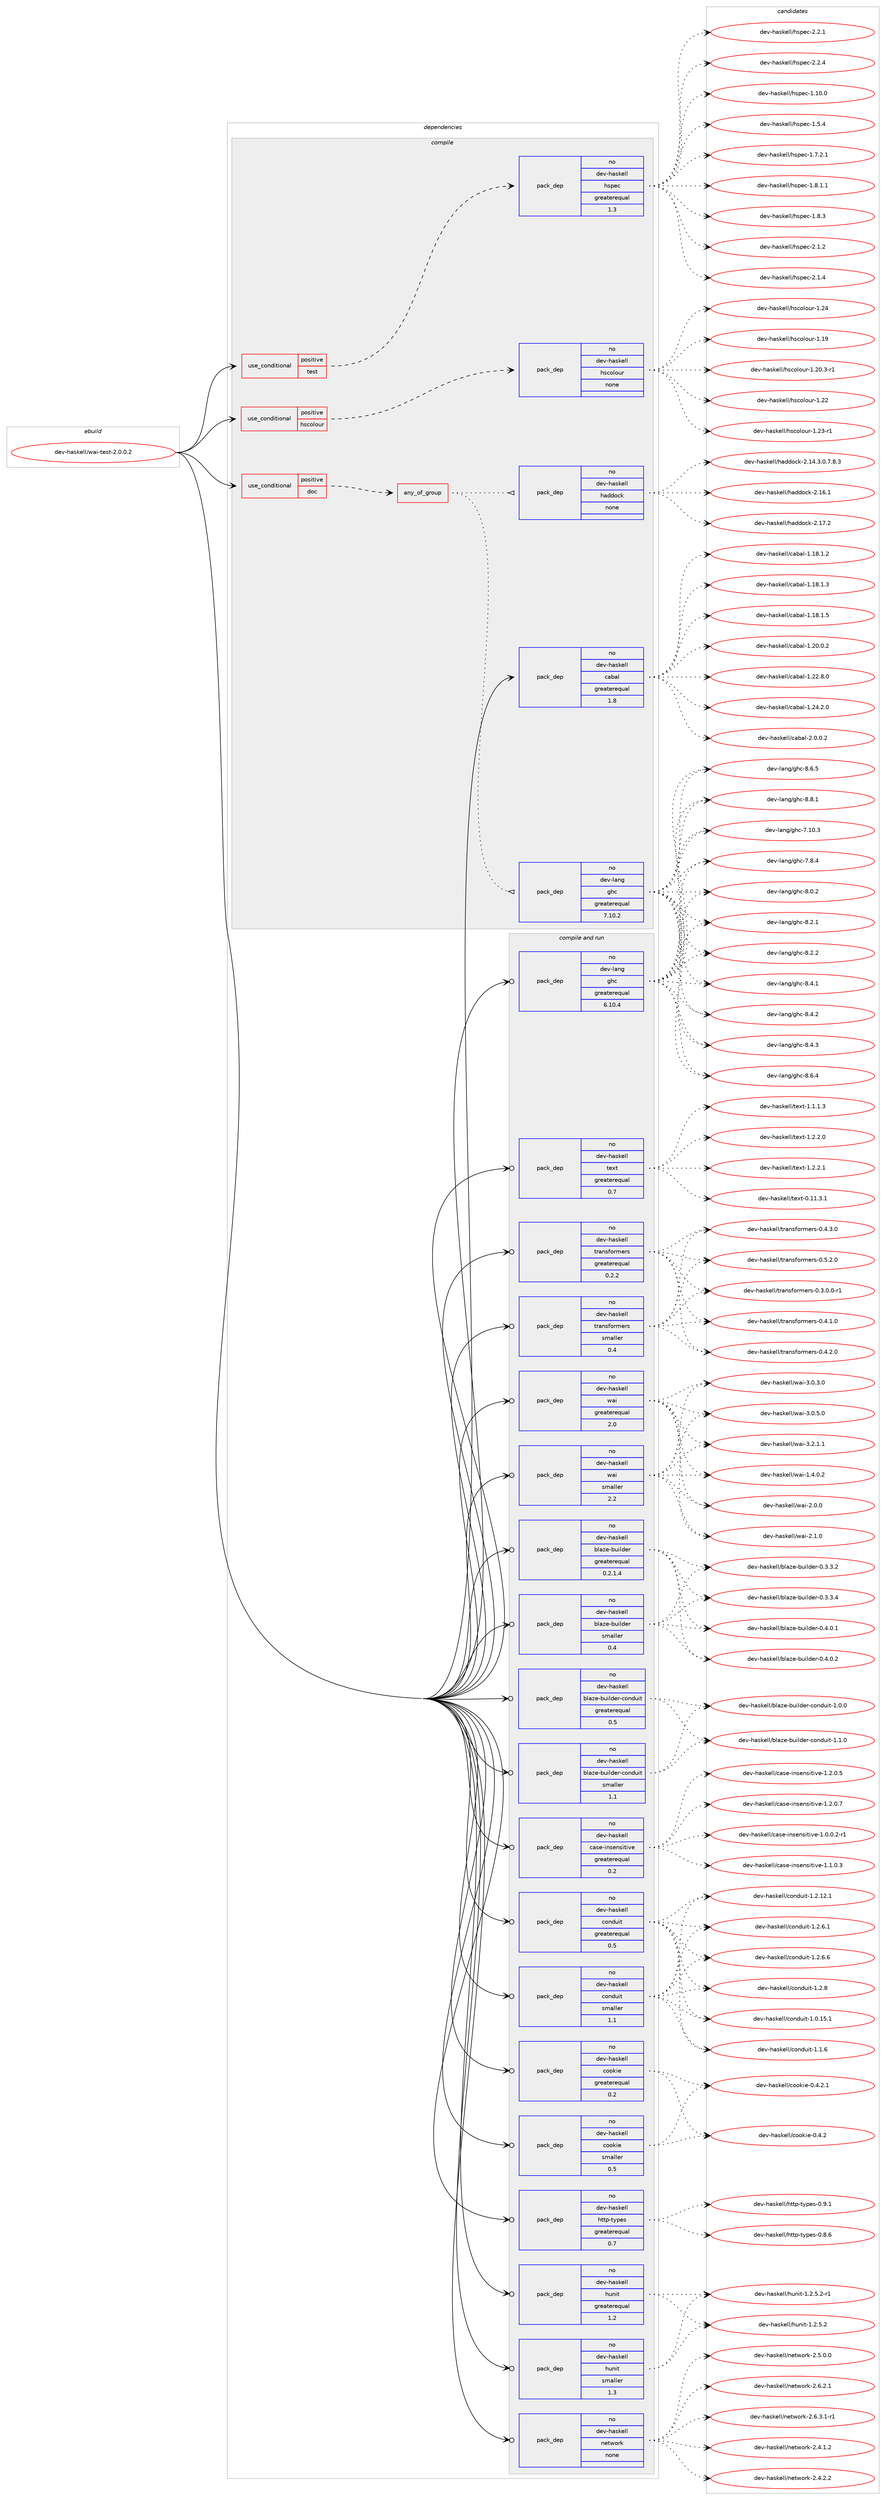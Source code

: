 digraph prolog {

# *************
# Graph options
# *************

newrank=true;
concentrate=true;
compound=true;
graph [rankdir=LR,fontname=Helvetica,fontsize=10,ranksep=1.5];#, ranksep=2.5, nodesep=0.2];
edge  [arrowhead=vee];
node  [fontname=Helvetica,fontsize=10];

# **********
# The ebuild
# **********

subgraph cluster_leftcol {
color=gray;
rank=same;
label=<<i>ebuild</i>>;
id [label="dev-haskell/wai-test-2.0.0.2", color=red, width=4, href="../dev-haskell/wai-test-2.0.0.2.svg"];
}

# ****************
# The dependencies
# ****************

subgraph cluster_midcol {
color=gray;
label=<<i>dependencies</i>>;
subgraph cluster_compile {
fillcolor="#eeeeee";
style=filled;
label=<<i>compile</i>>;
subgraph cond128162 {
dependency547625 [label=<<TABLE BORDER="0" CELLBORDER="1" CELLSPACING="0" CELLPADDING="4"><TR><TD ROWSPAN="3" CELLPADDING="10">use_conditional</TD></TR><TR><TD>positive</TD></TR><TR><TD>doc</TD></TR></TABLE>>, shape=none, color=red];
subgraph any10709 {
dependency547626 [label=<<TABLE BORDER="0" CELLBORDER="1" CELLSPACING="0" CELLPADDING="4"><TR><TD CELLPADDING="10">any_of_group</TD></TR></TABLE>>, shape=none, color=red];subgraph pack408397 {
dependency547627 [label=<<TABLE BORDER="0" CELLBORDER="1" CELLSPACING="0" CELLPADDING="4" WIDTH="220"><TR><TD ROWSPAN="6" CELLPADDING="30">pack_dep</TD></TR><TR><TD WIDTH="110">no</TD></TR><TR><TD>dev-haskell</TD></TR><TR><TD>haddock</TD></TR><TR><TD>none</TD></TR><TR><TD></TD></TR></TABLE>>, shape=none, color=blue];
}
dependency547626:e -> dependency547627:w [weight=20,style="dotted",arrowhead="oinv"];
subgraph pack408398 {
dependency547628 [label=<<TABLE BORDER="0" CELLBORDER="1" CELLSPACING="0" CELLPADDING="4" WIDTH="220"><TR><TD ROWSPAN="6" CELLPADDING="30">pack_dep</TD></TR><TR><TD WIDTH="110">no</TD></TR><TR><TD>dev-lang</TD></TR><TR><TD>ghc</TD></TR><TR><TD>greaterequal</TD></TR><TR><TD>7.10.2</TD></TR></TABLE>>, shape=none, color=blue];
}
dependency547626:e -> dependency547628:w [weight=20,style="dotted",arrowhead="oinv"];
}
dependency547625:e -> dependency547626:w [weight=20,style="dashed",arrowhead="vee"];
}
id:e -> dependency547625:w [weight=20,style="solid",arrowhead="vee"];
subgraph cond128163 {
dependency547629 [label=<<TABLE BORDER="0" CELLBORDER="1" CELLSPACING="0" CELLPADDING="4"><TR><TD ROWSPAN="3" CELLPADDING="10">use_conditional</TD></TR><TR><TD>positive</TD></TR><TR><TD>hscolour</TD></TR></TABLE>>, shape=none, color=red];
subgraph pack408399 {
dependency547630 [label=<<TABLE BORDER="0" CELLBORDER="1" CELLSPACING="0" CELLPADDING="4" WIDTH="220"><TR><TD ROWSPAN="6" CELLPADDING="30">pack_dep</TD></TR><TR><TD WIDTH="110">no</TD></TR><TR><TD>dev-haskell</TD></TR><TR><TD>hscolour</TD></TR><TR><TD>none</TD></TR><TR><TD></TD></TR></TABLE>>, shape=none, color=blue];
}
dependency547629:e -> dependency547630:w [weight=20,style="dashed",arrowhead="vee"];
}
id:e -> dependency547629:w [weight=20,style="solid",arrowhead="vee"];
subgraph cond128164 {
dependency547631 [label=<<TABLE BORDER="0" CELLBORDER="1" CELLSPACING="0" CELLPADDING="4"><TR><TD ROWSPAN="3" CELLPADDING="10">use_conditional</TD></TR><TR><TD>positive</TD></TR><TR><TD>test</TD></TR></TABLE>>, shape=none, color=red];
subgraph pack408400 {
dependency547632 [label=<<TABLE BORDER="0" CELLBORDER="1" CELLSPACING="0" CELLPADDING="4" WIDTH="220"><TR><TD ROWSPAN="6" CELLPADDING="30">pack_dep</TD></TR><TR><TD WIDTH="110">no</TD></TR><TR><TD>dev-haskell</TD></TR><TR><TD>hspec</TD></TR><TR><TD>greaterequal</TD></TR><TR><TD>1.3</TD></TR></TABLE>>, shape=none, color=blue];
}
dependency547631:e -> dependency547632:w [weight=20,style="dashed",arrowhead="vee"];
}
id:e -> dependency547631:w [weight=20,style="solid",arrowhead="vee"];
subgraph pack408401 {
dependency547633 [label=<<TABLE BORDER="0" CELLBORDER="1" CELLSPACING="0" CELLPADDING="4" WIDTH="220"><TR><TD ROWSPAN="6" CELLPADDING="30">pack_dep</TD></TR><TR><TD WIDTH="110">no</TD></TR><TR><TD>dev-haskell</TD></TR><TR><TD>cabal</TD></TR><TR><TD>greaterequal</TD></TR><TR><TD>1.8</TD></TR></TABLE>>, shape=none, color=blue];
}
id:e -> dependency547633:w [weight=20,style="solid",arrowhead="vee"];
}
subgraph cluster_compileandrun {
fillcolor="#eeeeee";
style=filled;
label=<<i>compile and run</i>>;
subgraph pack408402 {
dependency547634 [label=<<TABLE BORDER="0" CELLBORDER="1" CELLSPACING="0" CELLPADDING="4" WIDTH="220"><TR><TD ROWSPAN="6" CELLPADDING="30">pack_dep</TD></TR><TR><TD WIDTH="110">no</TD></TR><TR><TD>dev-haskell</TD></TR><TR><TD>blaze-builder</TD></TR><TR><TD>greaterequal</TD></TR><TR><TD>0.2.1.4</TD></TR></TABLE>>, shape=none, color=blue];
}
id:e -> dependency547634:w [weight=20,style="solid",arrowhead="odotvee"];
subgraph pack408403 {
dependency547635 [label=<<TABLE BORDER="0" CELLBORDER="1" CELLSPACING="0" CELLPADDING="4" WIDTH="220"><TR><TD ROWSPAN="6" CELLPADDING="30">pack_dep</TD></TR><TR><TD WIDTH="110">no</TD></TR><TR><TD>dev-haskell</TD></TR><TR><TD>blaze-builder</TD></TR><TR><TD>smaller</TD></TR><TR><TD>0.4</TD></TR></TABLE>>, shape=none, color=blue];
}
id:e -> dependency547635:w [weight=20,style="solid",arrowhead="odotvee"];
subgraph pack408404 {
dependency547636 [label=<<TABLE BORDER="0" CELLBORDER="1" CELLSPACING="0" CELLPADDING="4" WIDTH="220"><TR><TD ROWSPAN="6" CELLPADDING="30">pack_dep</TD></TR><TR><TD WIDTH="110">no</TD></TR><TR><TD>dev-haskell</TD></TR><TR><TD>blaze-builder-conduit</TD></TR><TR><TD>greaterequal</TD></TR><TR><TD>0.5</TD></TR></TABLE>>, shape=none, color=blue];
}
id:e -> dependency547636:w [weight=20,style="solid",arrowhead="odotvee"];
subgraph pack408405 {
dependency547637 [label=<<TABLE BORDER="0" CELLBORDER="1" CELLSPACING="0" CELLPADDING="4" WIDTH="220"><TR><TD ROWSPAN="6" CELLPADDING="30">pack_dep</TD></TR><TR><TD WIDTH="110">no</TD></TR><TR><TD>dev-haskell</TD></TR><TR><TD>blaze-builder-conduit</TD></TR><TR><TD>smaller</TD></TR><TR><TD>1.1</TD></TR></TABLE>>, shape=none, color=blue];
}
id:e -> dependency547637:w [weight=20,style="solid",arrowhead="odotvee"];
subgraph pack408406 {
dependency547638 [label=<<TABLE BORDER="0" CELLBORDER="1" CELLSPACING="0" CELLPADDING="4" WIDTH="220"><TR><TD ROWSPAN="6" CELLPADDING="30">pack_dep</TD></TR><TR><TD WIDTH="110">no</TD></TR><TR><TD>dev-haskell</TD></TR><TR><TD>case-insensitive</TD></TR><TR><TD>greaterequal</TD></TR><TR><TD>0.2</TD></TR></TABLE>>, shape=none, color=blue];
}
id:e -> dependency547638:w [weight=20,style="solid",arrowhead="odotvee"];
subgraph pack408407 {
dependency547639 [label=<<TABLE BORDER="0" CELLBORDER="1" CELLSPACING="0" CELLPADDING="4" WIDTH="220"><TR><TD ROWSPAN="6" CELLPADDING="30">pack_dep</TD></TR><TR><TD WIDTH="110">no</TD></TR><TR><TD>dev-haskell</TD></TR><TR><TD>conduit</TD></TR><TR><TD>greaterequal</TD></TR><TR><TD>0.5</TD></TR></TABLE>>, shape=none, color=blue];
}
id:e -> dependency547639:w [weight=20,style="solid",arrowhead="odotvee"];
subgraph pack408408 {
dependency547640 [label=<<TABLE BORDER="0" CELLBORDER="1" CELLSPACING="0" CELLPADDING="4" WIDTH="220"><TR><TD ROWSPAN="6" CELLPADDING="30">pack_dep</TD></TR><TR><TD WIDTH="110">no</TD></TR><TR><TD>dev-haskell</TD></TR><TR><TD>conduit</TD></TR><TR><TD>smaller</TD></TR><TR><TD>1.1</TD></TR></TABLE>>, shape=none, color=blue];
}
id:e -> dependency547640:w [weight=20,style="solid",arrowhead="odotvee"];
subgraph pack408409 {
dependency547641 [label=<<TABLE BORDER="0" CELLBORDER="1" CELLSPACING="0" CELLPADDING="4" WIDTH="220"><TR><TD ROWSPAN="6" CELLPADDING="30">pack_dep</TD></TR><TR><TD WIDTH="110">no</TD></TR><TR><TD>dev-haskell</TD></TR><TR><TD>cookie</TD></TR><TR><TD>greaterequal</TD></TR><TR><TD>0.2</TD></TR></TABLE>>, shape=none, color=blue];
}
id:e -> dependency547641:w [weight=20,style="solid",arrowhead="odotvee"];
subgraph pack408410 {
dependency547642 [label=<<TABLE BORDER="0" CELLBORDER="1" CELLSPACING="0" CELLPADDING="4" WIDTH="220"><TR><TD ROWSPAN="6" CELLPADDING="30">pack_dep</TD></TR><TR><TD WIDTH="110">no</TD></TR><TR><TD>dev-haskell</TD></TR><TR><TD>cookie</TD></TR><TR><TD>smaller</TD></TR><TR><TD>0.5</TD></TR></TABLE>>, shape=none, color=blue];
}
id:e -> dependency547642:w [weight=20,style="solid",arrowhead="odotvee"];
subgraph pack408411 {
dependency547643 [label=<<TABLE BORDER="0" CELLBORDER="1" CELLSPACING="0" CELLPADDING="4" WIDTH="220"><TR><TD ROWSPAN="6" CELLPADDING="30">pack_dep</TD></TR><TR><TD WIDTH="110">no</TD></TR><TR><TD>dev-haskell</TD></TR><TR><TD>http-types</TD></TR><TR><TD>greaterequal</TD></TR><TR><TD>0.7</TD></TR></TABLE>>, shape=none, color=blue];
}
id:e -> dependency547643:w [weight=20,style="solid",arrowhead="odotvee"];
subgraph pack408412 {
dependency547644 [label=<<TABLE BORDER="0" CELLBORDER="1" CELLSPACING="0" CELLPADDING="4" WIDTH="220"><TR><TD ROWSPAN="6" CELLPADDING="30">pack_dep</TD></TR><TR><TD WIDTH="110">no</TD></TR><TR><TD>dev-haskell</TD></TR><TR><TD>hunit</TD></TR><TR><TD>greaterequal</TD></TR><TR><TD>1.2</TD></TR></TABLE>>, shape=none, color=blue];
}
id:e -> dependency547644:w [weight=20,style="solid",arrowhead="odotvee"];
subgraph pack408413 {
dependency547645 [label=<<TABLE BORDER="0" CELLBORDER="1" CELLSPACING="0" CELLPADDING="4" WIDTH="220"><TR><TD ROWSPAN="6" CELLPADDING="30">pack_dep</TD></TR><TR><TD WIDTH="110">no</TD></TR><TR><TD>dev-haskell</TD></TR><TR><TD>hunit</TD></TR><TR><TD>smaller</TD></TR><TR><TD>1.3</TD></TR></TABLE>>, shape=none, color=blue];
}
id:e -> dependency547645:w [weight=20,style="solid",arrowhead="odotvee"];
subgraph pack408414 {
dependency547646 [label=<<TABLE BORDER="0" CELLBORDER="1" CELLSPACING="0" CELLPADDING="4" WIDTH="220"><TR><TD ROWSPAN="6" CELLPADDING="30">pack_dep</TD></TR><TR><TD WIDTH="110">no</TD></TR><TR><TD>dev-haskell</TD></TR><TR><TD>network</TD></TR><TR><TD>none</TD></TR><TR><TD></TD></TR></TABLE>>, shape=none, color=blue];
}
id:e -> dependency547646:w [weight=20,style="solid",arrowhead="odotvee"];
subgraph pack408415 {
dependency547647 [label=<<TABLE BORDER="0" CELLBORDER="1" CELLSPACING="0" CELLPADDING="4" WIDTH="220"><TR><TD ROWSPAN="6" CELLPADDING="30">pack_dep</TD></TR><TR><TD WIDTH="110">no</TD></TR><TR><TD>dev-haskell</TD></TR><TR><TD>text</TD></TR><TR><TD>greaterequal</TD></TR><TR><TD>0.7</TD></TR></TABLE>>, shape=none, color=blue];
}
id:e -> dependency547647:w [weight=20,style="solid",arrowhead="odotvee"];
subgraph pack408416 {
dependency547648 [label=<<TABLE BORDER="0" CELLBORDER="1" CELLSPACING="0" CELLPADDING="4" WIDTH="220"><TR><TD ROWSPAN="6" CELLPADDING="30">pack_dep</TD></TR><TR><TD WIDTH="110">no</TD></TR><TR><TD>dev-haskell</TD></TR><TR><TD>transformers</TD></TR><TR><TD>greaterequal</TD></TR><TR><TD>0.2.2</TD></TR></TABLE>>, shape=none, color=blue];
}
id:e -> dependency547648:w [weight=20,style="solid",arrowhead="odotvee"];
subgraph pack408417 {
dependency547649 [label=<<TABLE BORDER="0" CELLBORDER="1" CELLSPACING="0" CELLPADDING="4" WIDTH="220"><TR><TD ROWSPAN="6" CELLPADDING="30">pack_dep</TD></TR><TR><TD WIDTH="110">no</TD></TR><TR><TD>dev-haskell</TD></TR><TR><TD>transformers</TD></TR><TR><TD>smaller</TD></TR><TR><TD>0.4</TD></TR></TABLE>>, shape=none, color=blue];
}
id:e -> dependency547649:w [weight=20,style="solid",arrowhead="odotvee"];
subgraph pack408418 {
dependency547650 [label=<<TABLE BORDER="0" CELLBORDER="1" CELLSPACING="0" CELLPADDING="4" WIDTH="220"><TR><TD ROWSPAN="6" CELLPADDING="30">pack_dep</TD></TR><TR><TD WIDTH="110">no</TD></TR><TR><TD>dev-haskell</TD></TR><TR><TD>wai</TD></TR><TR><TD>greaterequal</TD></TR><TR><TD>2.0</TD></TR></TABLE>>, shape=none, color=blue];
}
id:e -> dependency547650:w [weight=20,style="solid",arrowhead="odotvee"];
subgraph pack408419 {
dependency547651 [label=<<TABLE BORDER="0" CELLBORDER="1" CELLSPACING="0" CELLPADDING="4" WIDTH="220"><TR><TD ROWSPAN="6" CELLPADDING="30">pack_dep</TD></TR><TR><TD WIDTH="110">no</TD></TR><TR><TD>dev-haskell</TD></TR><TR><TD>wai</TD></TR><TR><TD>smaller</TD></TR><TR><TD>2.2</TD></TR></TABLE>>, shape=none, color=blue];
}
id:e -> dependency547651:w [weight=20,style="solid",arrowhead="odotvee"];
subgraph pack408420 {
dependency547652 [label=<<TABLE BORDER="0" CELLBORDER="1" CELLSPACING="0" CELLPADDING="4" WIDTH="220"><TR><TD ROWSPAN="6" CELLPADDING="30">pack_dep</TD></TR><TR><TD WIDTH="110">no</TD></TR><TR><TD>dev-lang</TD></TR><TR><TD>ghc</TD></TR><TR><TD>greaterequal</TD></TR><TR><TD>6.10.4</TD></TR></TABLE>>, shape=none, color=blue];
}
id:e -> dependency547652:w [weight=20,style="solid",arrowhead="odotvee"];
}
subgraph cluster_run {
fillcolor="#eeeeee";
style=filled;
label=<<i>run</i>>;
}
}

# **************
# The candidates
# **************

subgraph cluster_choices {
rank=same;
color=gray;
label=<<i>candidates</i>>;

subgraph choice408397 {
color=black;
nodesep=1;
choice1001011184510497115107101108108471049710010011199107455046495246514648465546564651 [label="dev-haskell/haddock-2.14.3.0.7.8.3", color=red, width=4,href="../dev-haskell/haddock-2.14.3.0.7.8.3.svg"];
choice100101118451049711510710110810847104971001001119910745504649544649 [label="dev-haskell/haddock-2.16.1", color=red, width=4,href="../dev-haskell/haddock-2.16.1.svg"];
choice100101118451049711510710110810847104971001001119910745504649554650 [label="dev-haskell/haddock-2.17.2", color=red, width=4,href="../dev-haskell/haddock-2.17.2.svg"];
dependency547627:e -> choice1001011184510497115107101108108471049710010011199107455046495246514648465546564651:w [style=dotted,weight="100"];
dependency547627:e -> choice100101118451049711510710110810847104971001001119910745504649544649:w [style=dotted,weight="100"];
dependency547627:e -> choice100101118451049711510710110810847104971001001119910745504649554650:w [style=dotted,weight="100"];
}
subgraph choice408398 {
color=black;
nodesep=1;
choice1001011184510897110103471031049945554649484651 [label="dev-lang/ghc-7.10.3", color=red, width=4,href="../dev-lang/ghc-7.10.3.svg"];
choice10010111845108971101034710310499455546564652 [label="dev-lang/ghc-7.8.4", color=red, width=4,href="../dev-lang/ghc-7.8.4.svg"];
choice10010111845108971101034710310499455646484650 [label="dev-lang/ghc-8.0.2", color=red, width=4,href="../dev-lang/ghc-8.0.2.svg"];
choice10010111845108971101034710310499455646504649 [label="dev-lang/ghc-8.2.1", color=red, width=4,href="../dev-lang/ghc-8.2.1.svg"];
choice10010111845108971101034710310499455646504650 [label="dev-lang/ghc-8.2.2", color=red, width=4,href="../dev-lang/ghc-8.2.2.svg"];
choice10010111845108971101034710310499455646524649 [label="dev-lang/ghc-8.4.1", color=red, width=4,href="../dev-lang/ghc-8.4.1.svg"];
choice10010111845108971101034710310499455646524650 [label="dev-lang/ghc-8.4.2", color=red, width=4,href="../dev-lang/ghc-8.4.2.svg"];
choice10010111845108971101034710310499455646524651 [label="dev-lang/ghc-8.4.3", color=red, width=4,href="../dev-lang/ghc-8.4.3.svg"];
choice10010111845108971101034710310499455646544652 [label="dev-lang/ghc-8.6.4", color=red, width=4,href="../dev-lang/ghc-8.6.4.svg"];
choice10010111845108971101034710310499455646544653 [label="dev-lang/ghc-8.6.5", color=red, width=4,href="../dev-lang/ghc-8.6.5.svg"];
choice10010111845108971101034710310499455646564649 [label="dev-lang/ghc-8.8.1", color=red, width=4,href="../dev-lang/ghc-8.8.1.svg"];
dependency547628:e -> choice1001011184510897110103471031049945554649484651:w [style=dotted,weight="100"];
dependency547628:e -> choice10010111845108971101034710310499455546564652:w [style=dotted,weight="100"];
dependency547628:e -> choice10010111845108971101034710310499455646484650:w [style=dotted,weight="100"];
dependency547628:e -> choice10010111845108971101034710310499455646504649:w [style=dotted,weight="100"];
dependency547628:e -> choice10010111845108971101034710310499455646504650:w [style=dotted,weight="100"];
dependency547628:e -> choice10010111845108971101034710310499455646524649:w [style=dotted,weight="100"];
dependency547628:e -> choice10010111845108971101034710310499455646524650:w [style=dotted,weight="100"];
dependency547628:e -> choice10010111845108971101034710310499455646524651:w [style=dotted,weight="100"];
dependency547628:e -> choice10010111845108971101034710310499455646544652:w [style=dotted,weight="100"];
dependency547628:e -> choice10010111845108971101034710310499455646544653:w [style=dotted,weight="100"];
dependency547628:e -> choice10010111845108971101034710310499455646564649:w [style=dotted,weight="100"];
}
subgraph choice408399 {
color=black;
nodesep=1;
choice100101118451049711510710110810847104115991111081111171144549464957 [label="dev-haskell/hscolour-1.19", color=red, width=4,href="../dev-haskell/hscolour-1.19.svg"];
choice10010111845104971151071011081084710411599111108111117114454946504846514511449 [label="dev-haskell/hscolour-1.20.3-r1", color=red, width=4,href="../dev-haskell/hscolour-1.20.3-r1.svg"];
choice100101118451049711510710110810847104115991111081111171144549465050 [label="dev-haskell/hscolour-1.22", color=red, width=4,href="../dev-haskell/hscolour-1.22.svg"];
choice1001011184510497115107101108108471041159911110811111711445494650514511449 [label="dev-haskell/hscolour-1.23-r1", color=red, width=4,href="../dev-haskell/hscolour-1.23-r1.svg"];
choice100101118451049711510710110810847104115991111081111171144549465052 [label="dev-haskell/hscolour-1.24", color=red, width=4,href="../dev-haskell/hscolour-1.24.svg"];
dependency547630:e -> choice100101118451049711510710110810847104115991111081111171144549464957:w [style=dotted,weight="100"];
dependency547630:e -> choice10010111845104971151071011081084710411599111108111117114454946504846514511449:w [style=dotted,weight="100"];
dependency547630:e -> choice100101118451049711510710110810847104115991111081111171144549465050:w [style=dotted,weight="100"];
dependency547630:e -> choice1001011184510497115107101108108471041159911110811111711445494650514511449:w [style=dotted,weight="100"];
dependency547630:e -> choice100101118451049711510710110810847104115991111081111171144549465052:w [style=dotted,weight="100"];
}
subgraph choice408400 {
color=black;
nodesep=1;
choice1001011184510497115107101108108471041151121019945494649484648 [label="dev-haskell/hspec-1.10.0", color=red, width=4,href="../dev-haskell/hspec-1.10.0.svg"];
choice10010111845104971151071011081084710411511210199454946534652 [label="dev-haskell/hspec-1.5.4", color=red, width=4,href="../dev-haskell/hspec-1.5.4.svg"];
choice100101118451049711510710110810847104115112101994549465546504649 [label="dev-haskell/hspec-1.7.2.1", color=red, width=4,href="../dev-haskell/hspec-1.7.2.1.svg"];
choice100101118451049711510710110810847104115112101994549465646494649 [label="dev-haskell/hspec-1.8.1.1", color=red, width=4,href="../dev-haskell/hspec-1.8.1.1.svg"];
choice10010111845104971151071011081084710411511210199454946564651 [label="dev-haskell/hspec-1.8.3", color=red, width=4,href="../dev-haskell/hspec-1.8.3.svg"];
choice10010111845104971151071011081084710411511210199455046494650 [label="dev-haskell/hspec-2.1.2", color=red, width=4,href="../dev-haskell/hspec-2.1.2.svg"];
choice10010111845104971151071011081084710411511210199455046494652 [label="dev-haskell/hspec-2.1.4", color=red, width=4,href="../dev-haskell/hspec-2.1.4.svg"];
choice10010111845104971151071011081084710411511210199455046504649 [label="dev-haskell/hspec-2.2.1", color=red, width=4,href="../dev-haskell/hspec-2.2.1.svg"];
choice10010111845104971151071011081084710411511210199455046504652 [label="dev-haskell/hspec-2.2.4", color=red, width=4,href="../dev-haskell/hspec-2.2.4.svg"];
dependency547632:e -> choice1001011184510497115107101108108471041151121019945494649484648:w [style=dotted,weight="100"];
dependency547632:e -> choice10010111845104971151071011081084710411511210199454946534652:w [style=dotted,weight="100"];
dependency547632:e -> choice100101118451049711510710110810847104115112101994549465546504649:w [style=dotted,weight="100"];
dependency547632:e -> choice100101118451049711510710110810847104115112101994549465646494649:w [style=dotted,weight="100"];
dependency547632:e -> choice10010111845104971151071011081084710411511210199454946564651:w [style=dotted,weight="100"];
dependency547632:e -> choice10010111845104971151071011081084710411511210199455046494650:w [style=dotted,weight="100"];
dependency547632:e -> choice10010111845104971151071011081084710411511210199455046494652:w [style=dotted,weight="100"];
dependency547632:e -> choice10010111845104971151071011081084710411511210199455046504649:w [style=dotted,weight="100"];
dependency547632:e -> choice10010111845104971151071011081084710411511210199455046504652:w [style=dotted,weight="100"];
}
subgraph choice408401 {
color=black;
nodesep=1;
choice10010111845104971151071011081084799979897108454946495646494650 [label="dev-haskell/cabal-1.18.1.2", color=red, width=4,href="../dev-haskell/cabal-1.18.1.2.svg"];
choice10010111845104971151071011081084799979897108454946495646494651 [label="dev-haskell/cabal-1.18.1.3", color=red, width=4,href="../dev-haskell/cabal-1.18.1.3.svg"];
choice10010111845104971151071011081084799979897108454946495646494653 [label="dev-haskell/cabal-1.18.1.5", color=red, width=4,href="../dev-haskell/cabal-1.18.1.5.svg"];
choice10010111845104971151071011081084799979897108454946504846484650 [label="dev-haskell/cabal-1.20.0.2", color=red, width=4,href="../dev-haskell/cabal-1.20.0.2.svg"];
choice10010111845104971151071011081084799979897108454946505046564648 [label="dev-haskell/cabal-1.22.8.0", color=red, width=4,href="../dev-haskell/cabal-1.22.8.0.svg"];
choice10010111845104971151071011081084799979897108454946505246504648 [label="dev-haskell/cabal-1.24.2.0", color=red, width=4,href="../dev-haskell/cabal-1.24.2.0.svg"];
choice100101118451049711510710110810847999798971084550464846484650 [label="dev-haskell/cabal-2.0.0.2", color=red, width=4,href="../dev-haskell/cabal-2.0.0.2.svg"];
dependency547633:e -> choice10010111845104971151071011081084799979897108454946495646494650:w [style=dotted,weight="100"];
dependency547633:e -> choice10010111845104971151071011081084799979897108454946495646494651:w [style=dotted,weight="100"];
dependency547633:e -> choice10010111845104971151071011081084799979897108454946495646494653:w [style=dotted,weight="100"];
dependency547633:e -> choice10010111845104971151071011081084799979897108454946504846484650:w [style=dotted,weight="100"];
dependency547633:e -> choice10010111845104971151071011081084799979897108454946505046564648:w [style=dotted,weight="100"];
dependency547633:e -> choice10010111845104971151071011081084799979897108454946505246504648:w [style=dotted,weight="100"];
dependency547633:e -> choice100101118451049711510710110810847999798971084550464846484650:w [style=dotted,weight="100"];
}
subgraph choice408402 {
color=black;
nodesep=1;
choice100101118451049711510710110810847981089712210145981171051081001011144548465146514650 [label="dev-haskell/blaze-builder-0.3.3.2", color=red, width=4,href="../dev-haskell/blaze-builder-0.3.3.2.svg"];
choice100101118451049711510710110810847981089712210145981171051081001011144548465146514652 [label="dev-haskell/blaze-builder-0.3.3.4", color=red, width=4,href="../dev-haskell/blaze-builder-0.3.3.4.svg"];
choice100101118451049711510710110810847981089712210145981171051081001011144548465246484649 [label="dev-haskell/blaze-builder-0.4.0.1", color=red, width=4,href="../dev-haskell/blaze-builder-0.4.0.1.svg"];
choice100101118451049711510710110810847981089712210145981171051081001011144548465246484650 [label="dev-haskell/blaze-builder-0.4.0.2", color=red, width=4,href="../dev-haskell/blaze-builder-0.4.0.2.svg"];
dependency547634:e -> choice100101118451049711510710110810847981089712210145981171051081001011144548465146514650:w [style=dotted,weight="100"];
dependency547634:e -> choice100101118451049711510710110810847981089712210145981171051081001011144548465146514652:w [style=dotted,weight="100"];
dependency547634:e -> choice100101118451049711510710110810847981089712210145981171051081001011144548465246484649:w [style=dotted,weight="100"];
dependency547634:e -> choice100101118451049711510710110810847981089712210145981171051081001011144548465246484650:w [style=dotted,weight="100"];
}
subgraph choice408403 {
color=black;
nodesep=1;
choice100101118451049711510710110810847981089712210145981171051081001011144548465146514650 [label="dev-haskell/blaze-builder-0.3.3.2", color=red, width=4,href="../dev-haskell/blaze-builder-0.3.3.2.svg"];
choice100101118451049711510710110810847981089712210145981171051081001011144548465146514652 [label="dev-haskell/blaze-builder-0.3.3.4", color=red, width=4,href="../dev-haskell/blaze-builder-0.3.3.4.svg"];
choice100101118451049711510710110810847981089712210145981171051081001011144548465246484649 [label="dev-haskell/blaze-builder-0.4.0.1", color=red, width=4,href="../dev-haskell/blaze-builder-0.4.0.1.svg"];
choice100101118451049711510710110810847981089712210145981171051081001011144548465246484650 [label="dev-haskell/blaze-builder-0.4.0.2", color=red, width=4,href="../dev-haskell/blaze-builder-0.4.0.2.svg"];
dependency547635:e -> choice100101118451049711510710110810847981089712210145981171051081001011144548465146514650:w [style=dotted,weight="100"];
dependency547635:e -> choice100101118451049711510710110810847981089712210145981171051081001011144548465146514652:w [style=dotted,weight="100"];
dependency547635:e -> choice100101118451049711510710110810847981089712210145981171051081001011144548465246484649:w [style=dotted,weight="100"];
dependency547635:e -> choice100101118451049711510710110810847981089712210145981171051081001011144548465246484650:w [style=dotted,weight="100"];
}
subgraph choice408404 {
color=black;
nodesep=1;
choice100101118451049711510710110810847981089712210145981171051081001011144599111110100117105116454946484648 [label="dev-haskell/blaze-builder-conduit-1.0.0", color=red, width=4,href="../dev-haskell/blaze-builder-conduit-1.0.0.svg"];
choice100101118451049711510710110810847981089712210145981171051081001011144599111110100117105116454946494648 [label="dev-haskell/blaze-builder-conduit-1.1.0", color=red, width=4,href="../dev-haskell/blaze-builder-conduit-1.1.0.svg"];
dependency547636:e -> choice100101118451049711510710110810847981089712210145981171051081001011144599111110100117105116454946484648:w [style=dotted,weight="100"];
dependency547636:e -> choice100101118451049711510710110810847981089712210145981171051081001011144599111110100117105116454946494648:w [style=dotted,weight="100"];
}
subgraph choice408405 {
color=black;
nodesep=1;
choice100101118451049711510710110810847981089712210145981171051081001011144599111110100117105116454946484648 [label="dev-haskell/blaze-builder-conduit-1.0.0", color=red, width=4,href="../dev-haskell/blaze-builder-conduit-1.0.0.svg"];
choice100101118451049711510710110810847981089712210145981171051081001011144599111110100117105116454946494648 [label="dev-haskell/blaze-builder-conduit-1.1.0", color=red, width=4,href="../dev-haskell/blaze-builder-conduit-1.1.0.svg"];
dependency547637:e -> choice100101118451049711510710110810847981089712210145981171051081001011144599111110100117105116454946484648:w [style=dotted,weight="100"];
dependency547637:e -> choice100101118451049711510710110810847981089712210145981171051081001011144599111110100117105116454946494648:w [style=dotted,weight="100"];
}
subgraph choice408406 {
color=black;
nodesep=1;
choice10010111845104971151071011081084799971151014510511011510111011510511610511810145494648464846504511449 [label="dev-haskell/case-insensitive-1.0.0.2-r1", color=red, width=4,href="../dev-haskell/case-insensitive-1.0.0.2-r1.svg"];
choice1001011184510497115107101108108479997115101451051101151011101151051161051181014549464946484651 [label="dev-haskell/case-insensitive-1.1.0.3", color=red, width=4,href="../dev-haskell/case-insensitive-1.1.0.3.svg"];
choice1001011184510497115107101108108479997115101451051101151011101151051161051181014549465046484653 [label="dev-haskell/case-insensitive-1.2.0.5", color=red, width=4,href="../dev-haskell/case-insensitive-1.2.0.5.svg"];
choice1001011184510497115107101108108479997115101451051101151011101151051161051181014549465046484655 [label="dev-haskell/case-insensitive-1.2.0.7", color=red, width=4,href="../dev-haskell/case-insensitive-1.2.0.7.svg"];
dependency547638:e -> choice10010111845104971151071011081084799971151014510511011510111011510511610511810145494648464846504511449:w [style=dotted,weight="100"];
dependency547638:e -> choice1001011184510497115107101108108479997115101451051101151011101151051161051181014549464946484651:w [style=dotted,weight="100"];
dependency547638:e -> choice1001011184510497115107101108108479997115101451051101151011101151051161051181014549465046484653:w [style=dotted,weight="100"];
dependency547638:e -> choice1001011184510497115107101108108479997115101451051101151011101151051161051181014549465046484655:w [style=dotted,weight="100"];
}
subgraph choice408407 {
color=black;
nodesep=1;
choice10010111845104971151071011081084799111110100117105116454946484649534649 [label="dev-haskell/conduit-1.0.15.1", color=red, width=4,href="../dev-haskell/conduit-1.0.15.1.svg"];
choice10010111845104971151071011081084799111110100117105116454946494654 [label="dev-haskell/conduit-1.1.6", color=red, width=4,href="../dev-haskell/conduit-1.1.6.svg"];
choice10010111845104971151071011081084799111110100117105116454946504649504649 [label="dev-haskell/conduit-1.2.12.1", color=red, width=4,href="../dev-haskell/conduit-1.2.12.1.svg"];
choice100101118451049711510710110810847991111101001171051164549465046544649 [label="dev-haskell/conduit-1.2.6.1", color=red, width=4,href="../dev-haskell/conduit-1.2.6.1.svg"];
choice100101118451049711510710110810847991111101001171051164549465046544654 [label="dev-haskell/conduit-1.2.6.6", color=red, width=4,href="../dev-haskell/conduit-1.2.6.6.svg"];
choice10010111845104971151071011081084799111110100117105116454946504656 [label="dev-haskell/conduit-1.2.8", color=red, width=4,href="../dev-haskell/conduit-1.2.8.svg"];
dependency547639:e -> choice10010111845104971151071011081084799111110100117105116454946484649534649:w [style=dotted,weight="100"];
dependency547639:e -> choice10010111845104971151071011081084799111110100117105116454946494654:w [style=dotted,weight="100"];
dependency547639:e -> choice10010111845104971151071011081084799111110100117105116454946504649504649:w [style=dotted,weight="100"];
dependency547639:e -> choice100101118451049711510710110810847991111101001171051164549465046544649:w [style=dotted,weight="100"];
dependency547639:e -> choice100101118451049711510710110810847991111101001171051164549465046544654:w [style=dotted,weight="100"];
dependency547639:e -> choice10010111845104971151071011081084799111110100117105116454946504656:w [style=dotted,weight="100"];
}
subgraph choice408408 {
color=black;
nodesep=1;
choice10010111845104971151071011081084799111110100117105116454946484649534649 [label="dev-haskell/conduit-1.0.15.1", color=red, width=4,href="../dev-haskell/conduit-1.0.15.1.svg"];
choice10010111845104971151071011081084799111110100117105116454946494654 [label="dev-haskell/conduit-1.1.6", color=red, width=4,href="../dev-haskell/conduit-1.1.6.svg"];
choice10010111845104971151071011081084799111110100117105116454946504649504649 [label="dev-haskell/conduit-1.2.12.1", color=red, width=4,href="../dev-haskell/conduit-1.2.12.1.svg"];
choice100101118451049711510710110810847991111101001171051164549465046544649 [label="dev-haskell/conduit-1.2.6.1", color=red, width=4,href="../dev-haskell/conduit-1.2.6.1.svg"];
choice100101118451049711510710110810847991111101001171051164549465046544654 [label="dev-haskell/conduit-1.2.6.6", color=red, width=4,href="../dev-haskell/conduit-1.2.6.6.svg"];
choice10010111845104971151071011081084799111110100117105116454946504656 [label="dev-haskell/conduit-1.2.8", color=red, width=4,href="../dev-haskell/conduit-1.2.8.svg"];
dependency547640:e -> choice10010111845104971151071011081084799111110100117105116454946484649534649:w [style=dotted,weight="100"];
dependency547640:e -> choice10010111845104971151071011081084799111110100117105116454946494654:w [style=dotted,weight="100"];
dependency547640:e -> choice10010111845104971151071011081084799111110100117105116454946504649504649:w [style=dotted,weight="100"];
dependency547640:e -> choice100101118451049711510710110810847991111101001171051164549465046544649:w [style=dotted,weight="100"];
dependency547640:e -> choice100101118451049711510710110810847991111101001171051164549465046544654:w [style=dotted,weight="100"];
dependency547640:e -> choice10010111845104971151071011081084799111110100117105116454946504656:w [style=dotted,weight="100"];
}
subgraph choice408409 {
color=black;
nodesep=1;
choice10010111845104971151071011081084799111111107105101454846524650 [label="dev-haskell/cookie-0.4.2", color=red, width=4,href="../dev-haskell/cookie-0.4.2.svg"];
choice100101118451049711510710110810847991111111071051014548465246504649 [label="dev-haskell/cookie-0.4.2.1", color=red, width=4,href="../dev-haskell/cookie-0.4.2.1.svg"];
dependency547641:e -> choice10010111845104971151071011081084799111111107105101454846524650:w [style=dotted,weight="100"];
dependency547641:e -> choice100101118451049711510710110810847991111111071051014548465246504649:w [style=dotted,weight="100"];
}
subgraph choice408410 {
color=black;
nodesep=1;
choice10010111845104971151071011081084799111111107105101454846524650 [label="dev-haskell/cookie-0.4.2", color=red, width=4,href="../dev-haskell/cookie-0.4.2.svg"];
choice100101118451049711510710110810847991111111071051014548465246504649 [label="dev-haskell/cookie-0.4.2.1", color=red, width=4,href="../dev-haskell/cookie-0.4.2.1.svg"];
dependency547642:e -> choice10010111845104971151071011081084799111111107105101454846524650:w [style=dotted,weight="100"];
dependency547642:e -> choice100101118451049711510710110810847991111111071051014548465246504649:w [style=dotted,weight="100"];
}
subgraph choice408411 {
color=black;
nodesep=1;
choice10010111845104971151071011081084710411611611245116121112101115454846564654 [label="dev-haskell/http-types-0.8.6", color=red, width=4,href="../dev-haskell/http-types-0.8.6.svg"];
choice10010111845104971151071011081084710411611611245116121112101115454846574649 [label="dev-haskell/http-types-0.9.1", color=red, width=4,href="../dev-haskell/http-types-0.9.1.svg"];
dependency547643:e -> choice10010111845104971151071011081084710411611611245116121112101115454846564654:w [style=dotted,weight="100"];
dependency547643:e -> choice10010111845104971151071011081084710411611611245116121112101115454846574649:w [style=dotted,weight="100"];
}
subgraph choice408412 {
color=black;
nodesep=1;
choice1001011184510497115107101108108471041171101051164549465046534650 [label="dev-haskell/hunit-1.2.5.2", color=red, width=4,href="../dev-haskell/hunit-1.2.5.2.svg"];
choice10010111845104971151071011081084710411711010511645494650465346504511449 [label="dev-haskell/hunit-1.2.5.2-r1", color=red, width=4,href="../dev-haskell/hunit-1.2.5.2-r1.svg"];
dependency547644:e -> choice1001011184510497115107101108108471041171101051164549465046534650:w [style=dotted,weight="100"];
dependency547644:e -> choice10010111845104971151071011081084710411711010511645494650465346504511449:w [style=dotted,weight="100"];
}
subgraph choice408413 {
color=black;
nodesep=1;
choice1001011184510497115107101108108471041171101051164549465046534650 [label="dev-haskell/hunit-1.2.5.2", color=red, width=4,href="../dev-haskell/hunit-1.2.5.2.svg"];
choice10010111845104971151071011081084710411711010511645494650465346504511449 [label="dev-haskell/hunit-1.2.5.2-r1", color=red, width=4,href="../dev-haskell/hunit-1.2.5.2-r1.svg"];
dependency547645:e -> choice1001011184510497115107101108108471041171101051164549465046534650:w [style=dotted,weight="100"];
dependency547645:e -> choice10010111845104971151071011081084710411711010511645494650465346504511449:w [style=dotted,weight="100"];
}
subgraph choice408414 {
color=black;
nodesep=1;
choice1001011184510497115107101108108471101011161191111141074550465246494650 [label="dev-haskell/network-2.4.1.2", color=red, width=4,href="../dev-haskell/network-2.4.1.2.svg"];
choice1001011184510497115107101108108471101011161191111141074550465246504650 [label="dev-haskell/network-2.4.2.2", color=red, width=4,href="../dev-haskell/network-2.4.2.2.svg"];
choice1001011184510497115107101108108471101011161191111141074550465346484648 [label="dev-haskell/network-2.5.0.0", color=red, width=4,href="../dev-haskell/network-2.5.0.0.svg"];
choice1001011184510497115107101108108471101011161191111141074550465446504649 [label="dev-haskell/network-2.6.2.1", color=red, width=4,href="../dev-haskell/network-2.6.2.1.svg"];
choice10010111845104971151071011081084711010111611911111410745504654465146494511449 [label="dev-haskell/network-2.6.3.1-r1", color=red, width=4,href="../dev-haskell/network-2.6.3.1-r1.svg"];
dependency547646:e -> choice1001011184510497115107101108108471101011161191111141074550465246494650:w [style=dotted,weight="100"];
dependency547646:e -> choice1001011184510497115107101108108471101011161191111141074550465246504650:w [style=dotted,weight="100"];
dependency547646:e -> choice1001011184510497115107101108108471101011161191111141074550465346484648:w [style=dotted,weight="100"];
dependency547646:e -> choice1001011184510497115107101108108471101011161191111141074550465446504649:w [style=dotted,weight="100"];
dependency547646:e -> choice10010111845104971151071011081084711010111611911111410745504654465146494511449:w [style=dotted,weight="100"];
}
subgraph choice408415 {
color=black;
nodesep=1;
choice100101118451049711510710110810847116101120116454846494946514649 [label="dev-haskell/text-0.11.3.1", color=red, width=4,href="../dev-haskell/text-0.11.3.1.svg"];
choice1001011184510497115107101108108471161011201164549464946494651 [label="dev-haskell/text-1.1.1.3", color=red, width=4,href="../dev-haskell/text-1.1.1.3.svg"];
choice1001011184510497115107101108108471161011201164549465046504648 [label="dev-haskell/text-1.2.2.0", color=red, width=4,href="../dev-haskell/text-1.2.2.0.svg"];
choice1001011184510497115107101108108471161011201164549465046504649 [label="dev-haskell/text-1.2.2.1", color=red, width=4,href="../dev-haskell/text-1.2.2.1.svg"];
dependency547647:e -> choice100101118451049711510710110810847116101120116454846494946514649:w [style=dotted,weight="100"];
dependency547647:e -> choice1001011184510497115107101108108471161011201164549464946494651:w [style=dotted,weight="100"];
dependency547647:e -> choice1001011184510497115107101108108471161011201164549465046504648:w [style=dotted,weight="100"];
dependency547647:e -> choice1001011184510497115107101108108471161011201164549465046504649:w [style=dotted,weight="100"];
}
subgraph choice408416 {
color=black;
nodesep=1;
choice1001011184510497115107101108108471161149711011510211111410910111411545484651464846484511449 [label="dev-haskell/transformers-0.3.0.0-r1", color=red, width=4,href="../dev-haskell/transformers-0.3.0.0-r1.svg"];
choice100101118451049711510710110810847116114971101151021111141091011141154548465246494648 [label="dev-haskell/transformers-0.4.1.0", color=red, width=4,href="../dev-haskell/transformers-0.4.1.0.svg"];
choice100101118451049711510710110810847116114971101151021111141091011141154548465246504648 [label="dev-haskell/transformers-0.4.2.0", color=red, width=4,href="../dev-haskell/transformers-0.4.2.0.svg"];
choice100101118451049711510710110810847116114971101151021111141091011141154548465246514648 [label="dev-haskell/transformers-0.4.3.0", color=red, width=4,href="../dev-haskell/transformers-0.4.3.0.svg"];
choice100101118451049711510710110810847116114971101151021111141091011141154548465346504648 [label="dev-haskell/transformers-0.5.2.0", color=red, width=4,href="../dev-haskell/transformers-0.5.2.0.svg"];
dependency547648:e -> choice1001011184510497115107101108108471161149711011510211111410910111411545484651464846484511449:w [style=dotted,weight="100"];
dependency547648:e -> choice100101118451049711510710110810847116114971101151021111141091011141154548465246494648:w [style=dotted,weight="100"];
dependency547648:e -> choice100101118451049711510710110810847116114971101151021111141091011141154548465246504648:w [style=dotted,weight="100"];
dependency547648:e -> choice100101118451049711510710110810847116114971101151021111141091011141154548465246514648:w [style=dotted,weight="100"];
dependency547648:e -> choice100101118451049711510710110810847116114971101151021111141091011141154548465346504648:w [style=dotted,weight="100"];
}
subgraph choice408417 {
color=black;
nodesep=1;
choice1001011184510497115107101108108471161149711011510211111410910111411545484651464846484511449 [label="dev-haskell/transformers-0.3.0.0-r1", color=red, width=4,href="../dev-haskell/transformers-0.3.0.0-r1.svg"];
choice100101118451049711510710110810847116114971101151021111141091011141154548465246494648 [label="dev-haskell/transformers-0.4.1.0", color=red, width=4,href="../dev-haskell/transformers-0.4.1.0.svg"];
choice100101118451049711510710110810847116114971101151021111141091011141154548465246504648 [label="dev-haskell/transformers-0.4.2.0", color=red, width=4,href="../dev-haskell/transformers-0.4.2.0.svg"];
choice100101118451049711510710110810847116114971101151021111141091011141154548465246514648 [label="dev-haskell/transformers-0.4.3.0", color=red, width=4,href="../dev-haskell/transformers-0.4.3.0.svg"];
choice100101118451049711510710110810847116114971101151021111141091011141154548465346504648 [label="dev-haskell/transformers-0.5.2.0", color=red, width=4,href="../dev-haskell/transformers-0.5.2.0.svg"];
dependency547649:e -> choice1001011184510497115107101108108471161149711011510211111410910111411545484651464846484511449:w [style=dotted,weight="100"];
dependency547649:e -> choice100101118451049711510710110810847116114971101151021111141091011141154548465246494648:w [style=dotted,weight="100"];
dependency547649:e -> choice100101118451049711510710110810847116114971101151021111141091011141154548465246504648:w [style=dotted,weight="100"];
dependency547649:e -> choice100101118451049711510710110810847116114971101151021111141091011141154548465246514648:w [style=dotted,weight="100"];
dependency547649:e -> choice100101118451049711510710110810847116114971101151021111141091011141154548465346504648:w [style=dotted,weight="100"];
}
subgraph choice408418 {
color=black;
nodesep=1;
choice100101118451049711510710110810847119971054549465246484650 [label="dev-haskell/wai-1.4.0.2", color=red, width=4,href="../dev-haskell/wai-1.4.0.2.svg"];
choice10010111845104971151071011081084711997105455046484648 [label="dev-haskell/wai-2.0.0", color=red, width=4,href="../dev-haskell/wai-2.0.0.svg"];
choice10010111845104971151071011081084711997105455046494648 [label="dev-haskell/wai-2.1.0", color=red, width=4,href="../dev-haskell/wai-2.1.0.svg"];
choice100101118451049711510710110810847119971054551464846514648 [label="dev-haskell/wai-3.0.3.0", color=red, width=4,href="../dev-haskell/wai-3.0.3.0.svg"];
choice100101118451049711510710110810847119971054551464846534648 [label="dev-haskell/wai-3.0.5.0", color=red, width=4,href="../dev-haskell/wai-3.0.5.0.svg"];
choice100101118451049711510710110810847119971054551465046494649 [label="dev-haskell/wai-3.2.1.1", color=red, width=4,href="../dev-haskell/wai-3.2.1.1.svg"];
dependency547650:e -> choice100101118451049711510710110810847119971054549465246484650:w [style=dotted,weight="100"];
dependency547650:e -> choice10010111845104971151071011081084711997105455046484648:w [style=dotted,weight="100"];
dependency547650:e -> choice10010111845104971151071011081084711997105455046494648:w [style=dotted,weight="100"];
dependency547650:e -> choice100101118451049711510710110810847119971054551464846514648:w [style=dotted,weight="100"];
dependency547650:e -> choice100101118451049711510710110810847119971054551464846534648:w [style=dotted,weight="100"];
dependency547650:e -> choice100101118451049711510710110810847119971054551465046494649:w [style=dotted,weight="100"];
}
subgraph choice408419 {
color=black;
nodesep=1;
choice100101118451049711510710110810847119971054549465246484650 [label="dev-haskell/wai-1.4.0.2", color=red, width=4,href="../dev-haskell/wai-1.4.0.2.svg"];
choice10010111845104971151071011081084711997105455046484648 [label="dev-haskell/wai-2.0.0", color=red, width=4,href="../dev-haskell/wai-2.0.0.svg"];
choice10010111845104971151071011081084711997105455046494648 [label="dev-haskell/wai-2.1.0", color=red, width=4,href="../dev-haskell/wai-2.1.0.svg"];
choice100101118451049711510710110810847119971054551464846514648 [label="dev-haskell/wai-3.0.3.0", color=red, width=4,href="../dev-haskell/wai-3.0.3.0.svg"];
choice100101118451049711510710110810847119971054551464846534648 [label="dev-haskell/wai-3.0.5.0", color=red, width=4,href="../dev-haskell/wai-3.0.5.0.svg"];
choice100101118451049711510710110810847119971054551465046494649 [label="dev-haskell/wai-3.2.1.1", color=red, width=4,href="../dev-haskell/wai-3.2.1.1.svg"];
dependency547651:e -> choice100101118451049711510710110810847119971054549465246484650:w [style=dotted,weight="100"];
dependency547651:e -> choice10010111845104971151071011081084711997105455046484648:w [style=dotted,weight="100"];
dependency547651:e -> choice10010111845104971151071011081084711997105455046494648:w [style=dotted,weight="100"];
dependency547651:e -> choice100101118451049711510710110810847119971054551464846514648:w [style=dotted,weight="100"];
dependency547651:e -> choice100101118451049711510710110810847119971054551464846534648:w [style=dotted,weight="100"];
dependency547651:e -> choice100101118451049711510710110810847119971054551465046494649:w [style=dotted,weight="100"];
}
subgraph choice408420 {
color=black;
nodesep=1;
choice1001011184510897110103471031049945554649484651 [label="dev-lang/ghc-7.10.3", color=red, width=4,href="../dev-lang/ghc-7.10.3.svg"];
choice10010111845108971101034710310499455546564652 [label="dev-lang/ghc-7.8.4", color=red, width=4,href="../dev-lang/ghc-7.8.4.svg"];
choice10010111845108971101034710310499455646484650 [label="dev-lang/ghc-8.0.2", color=red, width=4,href="../dev-lang/ghc-8.0.2.svg"];
choice10010111845108971101034710310499455646504649 [label="dev-lang/ghc-8.2.1", color=red, width=4,href="../dev-lang/ghc-8.2.1.svg"];
choice10010111845108971101034710310499455646504650 [label="dev-lang/ghc-8.2.2", color=red, width=4,href="../dev-lang/ghc-8.2.2.svg"];
choice10010111845108971101034710310499455646524649 [label="dev-lang/ghc-8.4.1", color=red, width=4,href="../dev-lang/ghc-8.4.1.svg"];
choice10010111845108971101034710310499455646524650 [label="dev-lang/ghc-8.4.2", color=red, width=4,href="../dev-lang/ghc-8.4.2.svg"];
choice10010111845108971101034710310499455646524651 [label="dev-lang/ghc-8.4.3", color=red, width=4,href="../dev-lang/ghc-8.4.3.svg"];
choice10010111845108971101034710310499455646544652 [label="dev-lang/ghc-8.6.4", color=red, width=4,href="../dev-lang/ghc-8.6.4.svg"];
choice10010111845108971101034710310499455646544653 [label="dev-lang/ghc-8.6.5", color=red, width=4,href="../dev-lang/ghc-8.6.5.svg"];
choice10010111845108971101034710310499455646564649 [label="dev-lang/ghc-8.8.1", color=red, width=4,href="../dev-lang/ghc-8.8.1.svg"];
dependency547652:e -> choice1001011184510897110103471031049945554649484651:w [style=dotted,weight="100"];
dependency547652:e -> choice10010111845108971101034710310499455546564652:w [style=dotted,weight="100"];
dependency547652:e -> choice10010111845108971101034710310499455646484650:w [style=dotted,weight="100"];
dependency547652:e -> choice10010111845108971101034710310499455646504649:w [style=dotted,weight="100"];
dependency547652:e -> choice10010111845108971101034710310499455646504650:w [style=dotted,weight="100"];
dependency547652:e -> choice10010111845108971101034710310499455646524649:w [style=dotted,weight="100"];
dependency547652:e -> choice10010111845108971101034710310499455646524650:w [style=dotted,weight="100"];
dependency547652:e -> choice10010111845108971101034710310499455646524651:w [style=dotted,weight="100"];
dependency547652:e -> choice10010111845108971101034710310499455646544652:w [style=dotted,weight="100"];
dependency547652:e -> choice10010111845108971101034710310499455646544653:w [style=dotted,weight="100"];
dependency547652:e -> choice10010111845108971101034710310499455646564649:w [style=dotted,weight="100"];
}
}

}
